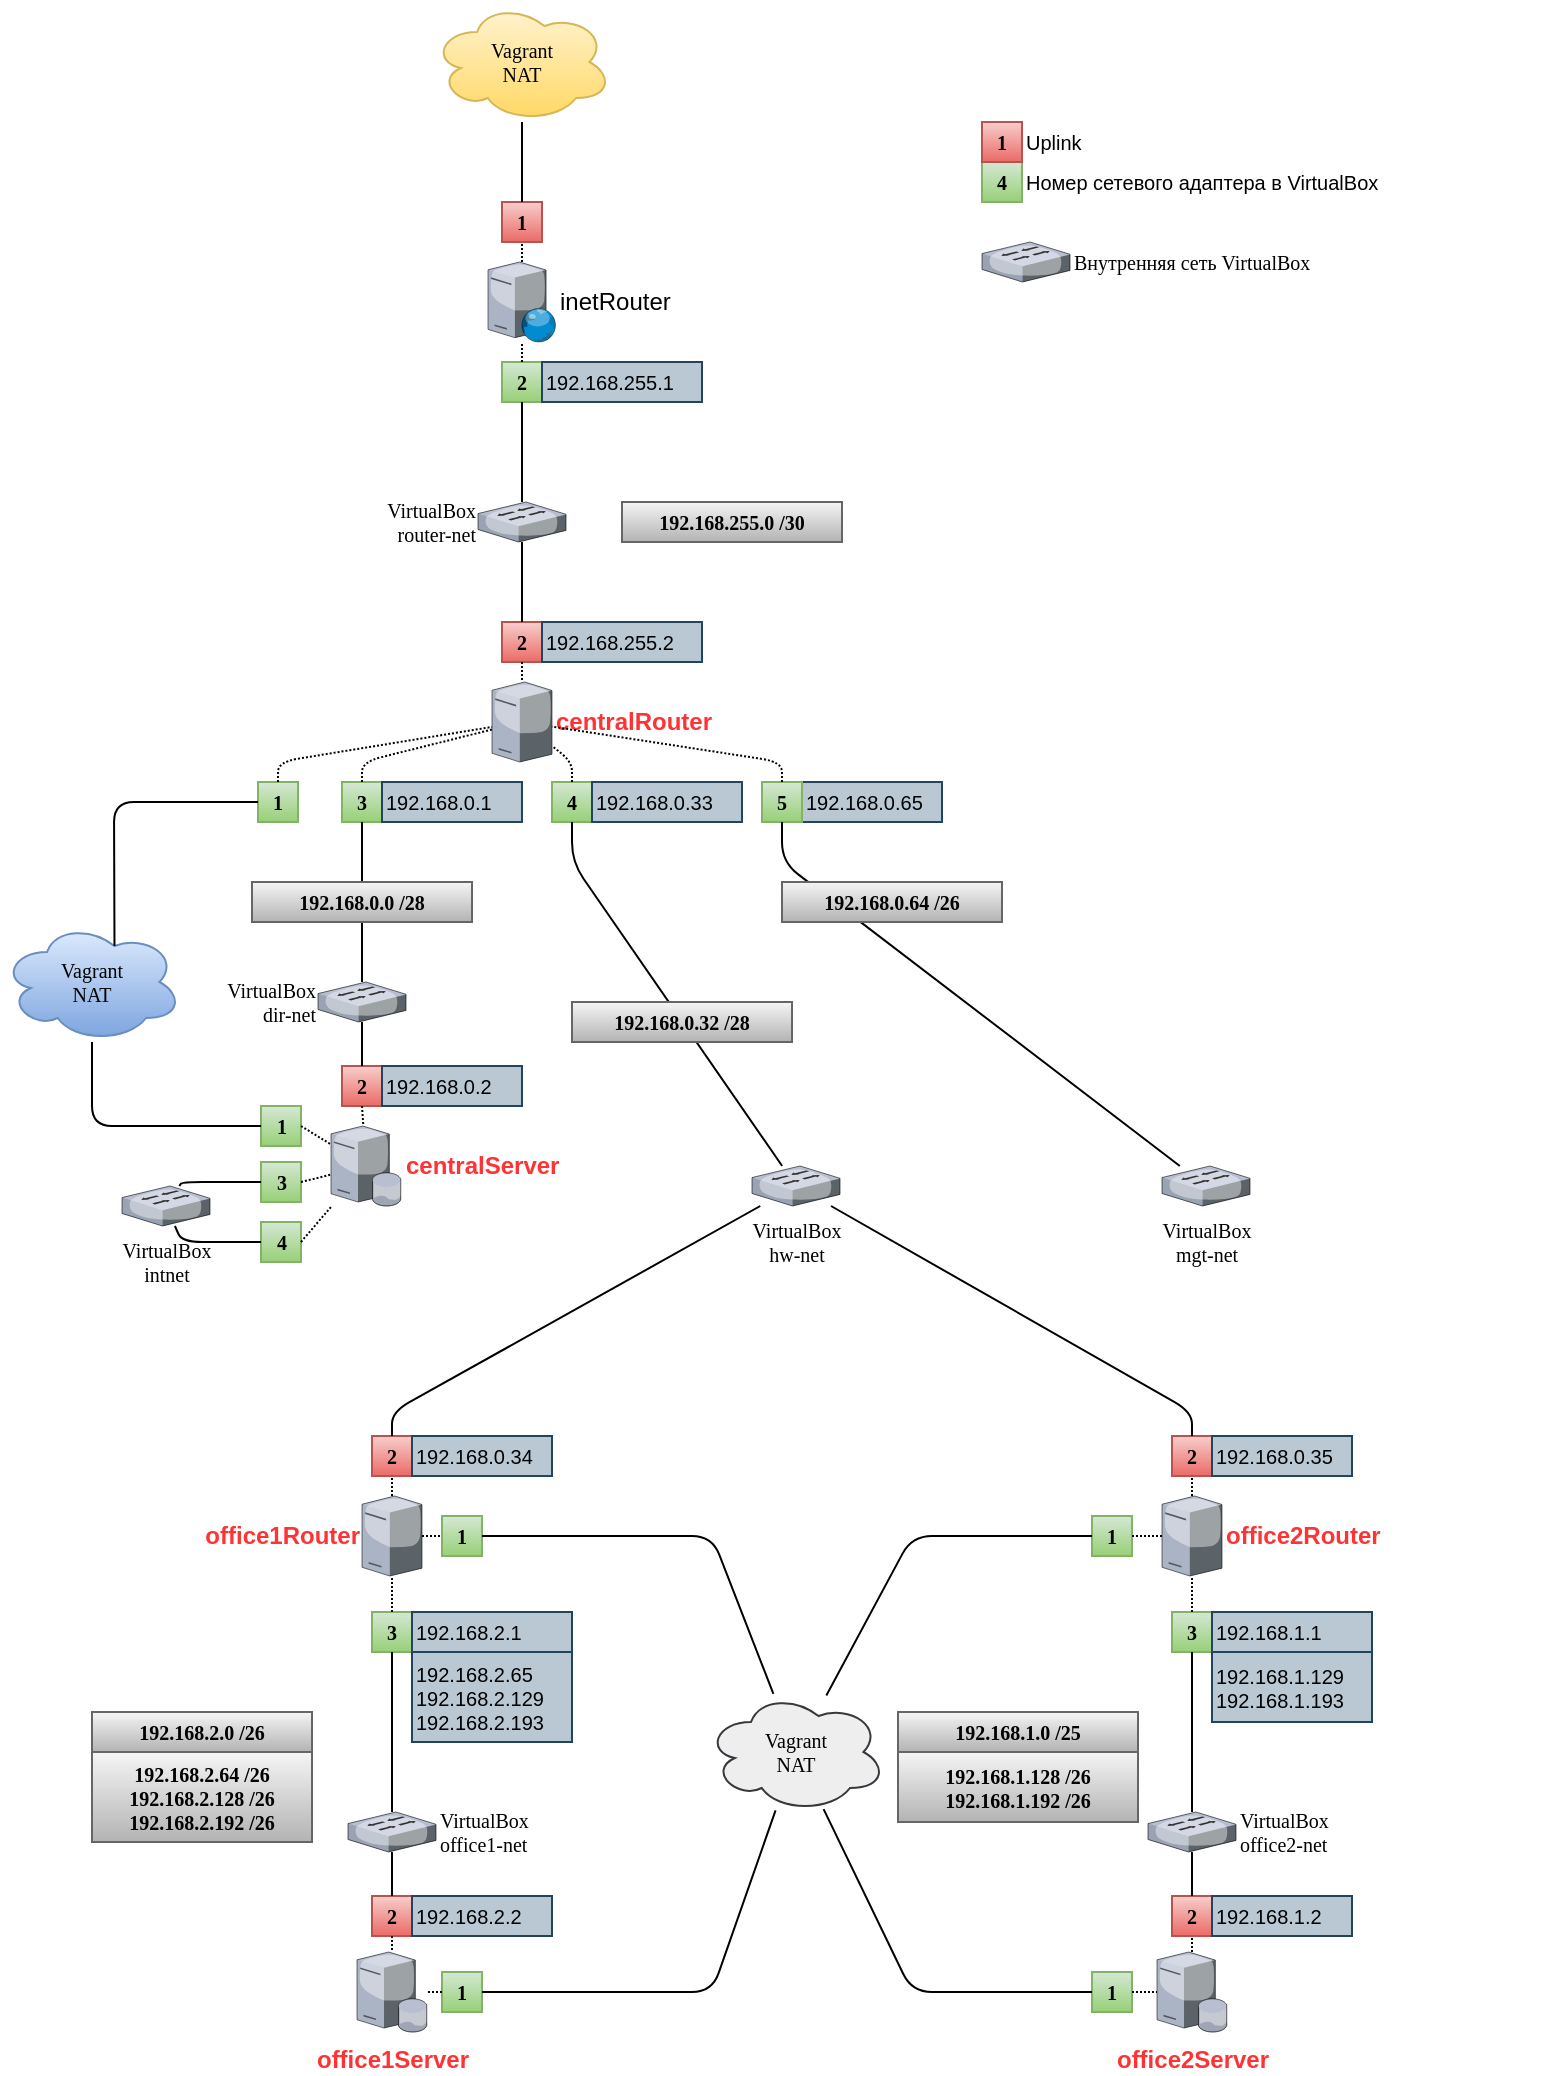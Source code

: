 <mxfile version="12.3.8" type="device" pages="1"><diagram name="Page-1" id="c37626ed-c26b-45fb-9056-f9ebc6bb27b6"><mxGraphModel dx="1422" dy="853" grid="1" gridSize="10" guides="1" tooltips="1" connect="1" arrows="1" fold="1" page="1" pageScale="1" pageWidth="1100" pageHeight="850" background="#ffffff" math="0" shadow="0"><root><mxCell id="0"/><mxCell id="1" parent="0"/><mxCell id="TMG8NA0L2MhNO47dBVVJ-2" value="centralRouter" style="verticalLabelPosition=middle;aspect=fixed;html=1;verticalAlign=middle;strokeColor=none;align=left;outlineConnect=0;shape=mxgraph.citrix.tower_server;labelPosition=right;fontColor=#FF3333;fontStyle=1" parent="1" vertex="1"><mxGeometry x="355" y="360" width="30" height="40" as="geometry"/></mxCell><mxCell id="TMG8NA0L2MhNO47dBVVJ-4" value="inetRouter" style="verticalLabelPosition=middle;aspect=fixed;html=1;verticalAlign=middle;strokeColor=none;align=left;outlineConnect=0;shape=mxgraph.citrix.web_server;labelPosition=right;" parent="1" vertex="1"><mxGeometry x="353" y="150" width="34" height="40" as="geometry"/></mxCell><mxCell id="TMG8NA0L2MhNO47dBVVJ-5" value="centralServer" style="verticalLabelPosition=middle;aspect=fixed;html=1;verticalAlign=middle;strokeColor=none;align=left;outlineConnect=0;shape=mxgraph.citrix.database_server;labelPosition=right;fontColor=#FF3333;fontStyle=1" parent="1" vertex="1"><mxGeometry x="274.5" y="582" width="35" height="40" as="geometry"/></mxCell><mxCell id="TMG8NA0L2MhNO47dBVVJ-12" value="1" style="rounded=0;whiteSpace=wrap;html=1;fontFamily=Verdana;fontSize=10;fillColor=#f8cecc;strokeColor=#b85450;fontStyle=1;gradientColor=#ea6b66;" parent="1" vertex="1"><mxGeometry x="360" y="120" width="20" height="20" as="geometry"/></mxCell><mxCell id="TMG8NA0L2MhNO47dBVVJ-14" value="&lt;div&gt;VirtualBox&lt;/div&gt;&lt;div&gt;router-net&lt;/div&gt;" style="verticalLabelPosition=middle;aspect=fixed;html=1;verticalAlign=middle;strokeColor=none;align=right;outlineConnect=0;shape=mxgraph.citrix.switch;fontFamily=Verdana;fontSize=10;fontColor=#000000;labelPosition=left;" parent="1" vertex="1"><mxGeometry x="348" y="270" width="44" height="20" as="geometry"/></mxCell><mxCell id="TMG8NA0L2MhNO47dBVVJ-15" value="2" style="rounded=0;whiteSpace=wrap;html=1;fontFamily=Verdana;fontSize=10;fillColor=#d5e8d4;strokeColor=#82b366;fontStyle=1;gradientColor=#97d077;" parent="1" vertex="1"><mxGeometry x="360" y="200" width="20" height="20" as="geometry"/></mxCell><mxCell id="TMG8NA0L2MhNO47dBVVJ-17" value="" style="endArrow=none;html=1;fontFamily=Verdana;fontSize=10;fontColor=#FFFFFF;entryX=0.5;entryY=1;entryDx=0;entryDy=0;" parent="1" source="TMG8NA0L2MhNO47dBVVJ-14" target="TMG8NA0L2MhNO47dBVVJ-15" edge="1"><mxGeometry width="50" height="50" relative="1" as="geometry"><mxPoint x="480" y="290" as="sourcePoint"/><mxPoint x="530" y="240" as="targetPoint"/></mxGeometry></mxCell><mxCell id="TMG8NA0L2MhNO47dBVVJ-18" value="2" style="rounded=0;whiteSpace=wrap;html=1;fontFamily=Verdana;fontSize=10;fillColor=#f8cecc;strokeColor=#b85450;fontStyle=1;gradientColor=#ea6b66;" parent="1" vertex="1"><mxGeometry x="360" y="330" width="20" height="20" as="geometry"/></mxCell><mxCell id="TMG8NA0L2MhNO47dBVVJ-20" value="" style="endArrow=none;html=1;fontFamily=Verdana;fontSize=10;fontColor=#000000;exitX=0.5;exitY=0;exitDx=0;exitDy=0;" parent="1" source="TMG8NA0L2MhNO47dBVVJ-18" target="TMG8NA0L2MhNO47dBVVJ-14" edge="1"><mxGeometry width="50" height="50" relative="1" as="geometry"><mxPoint x="280" y="410" as="sourcePoint"/><mxPoint x="330" y="360" as="targetPoint"/></mxGeometry></mxCell><mxCell id="TMG8NA0L2MhNO47dBVVJ-21" value="Vagrant&lt;div&gt;NAT&lt;/div&gt;" style="ellipse;shape=cloud;whiteSpace=wrap;html=1;fontFamily=Verdana;fontSize=10;gradientColor=#ffd966;fillColor=#fff2cc;strokeColor=#d6b656;" parent="1" vertex="1"><mxGeometry x="325" y="20" width="90" height="60" as="geometry"/></mxCell><mxCell id="TMG8NA0L2MhNO47dBVVJ-22" value="" style="endArrow=none;html=1;fontFamily=Verdana;fontSize=10;fontColor=#000000;exitX=0.5;exitY=0;exitDx=0;exitDy=0;" parent="1" source="TMG8NA0L2MhNO47dBVVJ-12" target="TMG8NA0L2MhNO47dBVVJ-21" edge="1"><mxGeometry width="50" height="50" relative="1" as="geometry"><mxPoint x="480" y="80" as="sourcePoint"/><mxPoint x="530" y="30" as="targetPoint"/></mxGeometry></mxCell><mxCell id="TMG8NA0L2MhNO47dBVVJ-23" value="" style="endArrow=none;html=1;fontFamily=Verdana;fontSize=10;fontColor=#000000;entryX=0.5;entryY=1;entryDx=0;entryDy=0;dashed=1;dashPattern=1 1;" parent="1" source="TMG8NA0L2MhNO47dBVVJ-4" target="TMG8NA0L2MhNO47dBVVJ-12" edge="1"><mxGeometry width="50" height="50" relative="1" as="geometry"><mxPoint x="280" y="220" as="sourcePoint"/><mxPoint x="330" y="170" as="targetPoint"/></mxGeometry></mxCell><mxCell id="TMG8NA0L2MhNO47dBVVJ-24" value="" style="endArrow=none;html=1;fontFamily=Verdana;fontSize=10;fontColor=#000000;exitX=0.5;exitY=0;exitDx=0;exitDy=0;dashed=1;dashPattern=1 1;" parent="1" source="TMG8NA0L2MhNO47dBVVJ-15" target="TMG8NA0L2MhNO47dBVVJ-4" edge="1"><mxGeometry width="50" height="50" relative="1" as="geometry"><mxPoint x="280" y="230" as="sourcePoint"/><mxPoint x="330" y="180" as="targetPoint"/></mxGeometry></mxCell><mxCell id="TMG8NA0L2MhNO47dBVVJ-25" value="3" style="rounded=0;whiteSpace=wrap;html=1;fontFamily=Verdana;fontSize=10;fillColor=#d5e8d4;strokeColor=#82b366;fontStyle=1;gradientColor=#97d077;" parent="1" vertex="1"><mxGeometry x="280" y="410" width="20" height="20" as="geometry"/></mxCell><mxCell id="TMG8NA0L2MhNO47dBVVJ-27" value="&lt;div&gt;VirtualBox&lt;/div&gt;&lt;div&gt;dir-net&lt;/div&gt;" style="verticalLabelPosition=middle;aspect=fixed;html=1;verticalAlign=middle;strokeColor=none;align=right;outlineConnect=0;shape=mxgraph.citrix.switch;fontFamily=Verdana;fontSize=10;fontColor=#000000;labelPosition=left;" parent="1" vertex="1"><mxGeometry x="268" y="510" width="44" height="20" as="geometry"/></mxCell><mxCell id="TMG8NA0L2MhNO47dBVVJ-29" value="" style="endArrow=none;html=1;fontFamily=Verdana;fontSize=10;fontColor=#000000;entryX=0.5;entryY=1;entryDx=0;entryDy=0;" parent="1" source="TMG8NA0L2MhNO47dBVVJ-27" target="TMG8NA0L2MhNO47dBVVJ-25" edge="1"><mxGeometry width="50" height="50" relative="1" as="geometry"><mxPoint x="280" y="450" as="sourcePoint"/><mxPoint x="330" y="400" as="targetPoint"/><Array as="points"><mxPoint x="290" y="440"/></Array></mxGeometry></mxCell><mxCell id="TMG8NA0L2MhNO47dBVVJ-30" value="2" style="rounded=0;whiteSpace=wrap;html=1;fontFamily=Verdana;fontSize=10;fillColor=#f8cecc;strokeColor=#b85450;fontStyle=1;gradientColor=#ea6b66;" parent="1" vertex="1"><mxGeometry x="280" y="552" width="20" height="20" as="geometry"/></mxCell><mxCell id="TMG8NA0L2MhNO47dBVVJ-32" value="Vagrant&lt;div&gt;NAT&lt;/div&gt;" style="ellipse;shape=cloud;whiteSpace=wrap;html=1;fontFamily=Verdana;fontSize=10;gradientColor=#7ea6e0;fillColor=#dae8fc;strokeColor=#6c8ebf;" parent="1" vertex="1"><mxGeometry x="110" y="480" width="90" height="60" as="geometry"/></mxCell><mxCell id="TMG8NA0L2MhNO47dBVVJ-33" value="1" style="rounded=0;whiteSpace=wrap;html=1;fontFamily=Verdana;fontSize=10;fillColor=#d5e8d4;strokeColor=#82b366;fontStyle=1;gradientColor=#97d077;" parent="1" vertex="1"><mxGeometry x="238" y="410" width="20" height="20" as="geometry"/></mxCell><mxCell id="TMG8NA0L2MhNO47dBVVJ-34" value="" style="endArrow=none;html=1;fontFamily=Verdana;fontSize=10;fontColor=#000000;entryX=0;entryY=0.5;entryDx=0;entryDy=0;exitX=0.625;exitY=0.2;exitDx=0;exitDy=0;exitPerimeter=0;" parent="1" source="TMG8NA0L2MhNO47dBVVJ-32" target="TMG8NA0L2MhNO47dBVVJ-33" edge="1"><mxGeometry width="50" height="50" relative="1" as="geometry"><mxPoint x="230" y="310" as="sourcePoint"/><mxPoint x="280" y="260" as="targetPoint"/><Array as="points"><mxPoint x="166" y="420"/></Array></mxGeometry></mxCell><mxCell id="TMG8NA0L2MhNO47dBVVJ-35" value="4" style="rounded=0;whiteSpace=wrap;html=1;fontFamily=Verdana;fontSize=10;fillColor=#d5e8d4;strokeColor=#82b366;fontStyle=1;gradientColor=#97d077;" parent="1" vertex="1"><mxGeometry x="385" y="410" width="20" height="20" as="geometry"/></mxCell><mxCell id="TMG8NA0L2MhNO47dBVVJ-36" value="&lt;div&gt;VirtualBox&lt;/div&gt;&lt;div&gt;hw-net&lt;/div&gt;" style="verticalLabelPosition=bottom;aspect=fixed;html=1;verticalAlign=top;strokeColor=none;align=center;outlineConnect=0;shape=mxgraph.citrix.switch;fontFamily=Verdana;fontSize=10;fontColor=#000000;labelPosition=center;" parent="1" vertex="1"><mxGeometry x="485" y="602" width="44" height="20" as="geometry"/></mxCell><mxCell id="TMG8NA0L2MhNO47dBVVJ-38" value="" style="endArrow=none;dashed=1;html=1;fontFamily=Verdana;fontSize=10;fontColor=#000000;exitX=0.5;exitY=1;exitDx=0;exitDy=0;dashPattern=1 1;" parent="1" source="TMG8NA0L2MhNO47dBVVJ-18" target="TMG8NA0L2MhNO47dBVVJ-2" edge="1"><mxGeometry width="50" height="50" relative="1" as="geometry"><mxPoint x="480" y="310" as="sourcePoint"/><mxPoint x="530" y="260" as="targetPoint"/></mxGeometry></mxCell><mxCell id="TMG8NA0L2MhNO47dBVVJ-39" value="" style="endArrow=none;dashed=1;html=1;dashPattern=1 1;fontFamily=Verdana;fontSize=10;fontColor=#000000;exitX=0.5;exitY=0;exitDx=0;exitDy=0;" parent="1" source="TMG8NA0L2MhNO47dBVVJ-35" target="TMG8NA0L2MhNO47dBVVJ-2" edge="1"><mxGeometry width="50" height="50" relative="1" as="geometry"><mxPoint x="220" y="320" as="sourcePoint"/><mxPoint x="270" y="270" as="targetPoint"/><Array as="points"><mxPoint x="395" y="400"/></Array></mxGeometry></mxCell><mxCell id="TMG8NA0L2MhNO47dBVVJ-40" value="" style="endArrow=none;dashed=1;html=1;dashPattern=1 1;fontFamily=Verdana;fontSize=10;fontColor=#000000;exitX=0.5;exitY=0;exitDx=0;exitDy=0;" parent="1" source="TMG8NA0L2MhNO47dBVVJ-25" target="TMG8NA0L2MhNO47dBVVJ-2" edge="1"><mxGeometry width="50" height="50" relative="1" as="geometry"><mxPoint x="240" y="340" as="sourcePoint"/><mxPoint x="290" y="290" as="targetPoint"/><Array as="points"><mxPoint x="290" y="400"/></Array></mxGeometry></mxCell><mxCell id="TMG8NA0L2MhNO47dBVVJ-41" value="" style="endArrow=none;dashed=1;html=1;dashPattern=1 1;fontFamily=Verdana;fontSize=10;fontColor=#000000;exitX=0.5;exitY=0;exitDx=0;exitDy=0;" parent="1" source="TMG8NA0L2MhNO47dBVVJ-33" target="TMG8NA0L2MhNO47dBVVJ-2" edge="1"><mxGeometry width="50" height="50" relative="1" as="geometry"><mxPoint x="260" y="350" as="sourcePoint"/><mxPoint x="310" y="300" as="targetPoint"/><Array as="points"><mxPoint x="248" y="400"/></Array></mxGeometry></mxCell><mxCell id="TMG8NA0L2MhNO47dBVVJ-43" value="1" style="rounded=0;whiteSpace=wrap;html=1;fontFamily=Verdana;fontSize=10;fillColor=#d5e8d4;strokeColor=#82b366;fontStyle=1;gradientColor=#97d077;" parent="1" vertex="1"><mxGeometry x="239.5" y="572" width="20" height="20" as="geometry"/></mxCell><mxCell id="TMG8NA0L2MhNO47dBVVJ-44" value="" style="endArrow=none;html=1;fontFamily=Verdana;fontSize=10;fontColor=#000000;entryX=0;entryY=0.5;entryDx=0;entryDy=0;" parent="1" source="TMG8NA0L2MhNO47dBVVJ-32" target="TMG8NA0L2MhNO47dBVVJ-43" edge="1"><mxGeometry width="50" height="50" relative="1" as="geometry"><mxPoint x="118.75" y="580" as="sourcePoint"/><mxPoint x="370" y="520" as="targetPoint"/><Array as="points"><mxPoint x="155" y="582"/></Array></mxGeometry></mxCell><mxCell id="TMG8NA0L2MhNO47dBVVJ-45" value="" style="endArrow=none;html=1;fontFamily=Verdana;fontSize=10;fontColor=#000000;exitX=0.5;exitY=0;exitDx=0;exitDy=0;" parent="1" source="TMG8NA0L2MhNO47dBVVJ-30" target="TMG8NA0L2MhNO47dBVVJ-27" edge="1"><mxGeometry width="50" height="50" relative="1" as="geometry"><mxPoint x="317.5" y="640" as="sourcePoint"/><mxPoint x="367.5" y="590" as="targetPoint"/></mxGeometry></mxCell><mxCell id="TMG8NA0L2MhNO47dBVVJ-46" value="3" style="rounded=0;whiteSpace=wrap;html=1;fontFamily=Verdana;fontSize=10;fillColor=#d5e8d4;strokeColor=#82b366;fontStyle=1;gradientColor=#97d077;" parent="1" vertex="1"><mxGeometry x="239.5" y="600" width="20" height="20" as="geometry"/></mxCell><mxCell id="TMG8NA0L2MhNO47dBVVJ-47" value="4" style="rounded=0;whiteSpace=wrap;html=1;fontFamily=Verdana;fontSize=10;fillColor=#d5e8d4;strokeColor=#82b366;fontStyle=1;gradientColor=#97d077;" parent="1" vertex="1"><mxGeometry x="239.5" y="630" width="20" height="20" as="geometry"/></mxCell><mxCell id="TMG8NA0L2MhNO47dBVVJ-48" value="&lt;div&gt;VirtualBox&lt;/div&gt;&lt;div&gt;intnet&lt;/div&gt;" style="verticalLabelPosition=bottom;aspect=fixed;html=1;verticalAlign=top;strokeColor=none;align=center;outlineConnect=0;shape=mxgraph.citrix.switch;fontFamily=Verdana;fontSize=10;fontColor=#000000;labelPosition=center;" parent="1" vertex="1"><mxGeometry x="170" y="612" width="44" height="20" as="geometry"/></mxCell><mxCell id="TMG8NA0L2MhNO47dBVVJ-51" value="" style="endArrow=none;html=1;fontFamily=Verdana;fontSize=10;fontColor=#000000;dashed=1;dashPattern=1 1;exitX=1;exitY=0.5;exitDx=0;exitDy=0;" parent="1" source="TMG8NA0L2MhNO47dBVVJ-46" target="TMG8NA0L2MhNO47dBVVJ-5" edge="1"><mxGeometry width="50" height="50" relative="1" as="geometry"><mxPoint x="480" y="612" as="sourcePoint"/><mxPoint x="530" y="562" as="targetPoint"/></mxGeometry></mxCell><mxCell id="TMG8NA0L2MhNO47dBVVJ-52" value="" style="endArrow=none;dashed=1;html=1;dashPattern=1 1;fontFamily=Verdana;fontSize=10;fontColor=#000000;exitX=1;exitY=0.5;exitDx=0;exitDy=0;" parent="1" source="TMG8NA0L2MhNO47dBVVJ-47" target="TMG8NA0L2MhNO47dBVVJ-5" edge="1"><mxGeometry width="50" height="50" relative="1" as="geometry"><mxPoint x="410" y="662" as="sourcePoint"/><mxPoint x="460" y="612" as="targetPoint"/></mxGeometry></mxCell><mxCell id="TMG8NA0L2MhNO47dBVVJ-53" value="" style="endArrow=none;dashed=1;html=1;dashPattern=1 1;fontFamily=Verdana;fontSize=10;fontColor=#000000;exitX=1;exitY=0.5;exitDx=0;exitDy=0;" parent="1" source="TMG8NA0L2MhNO47dBVVJ-43" target="TMG8NA0L2MhNO47dBVVJ-5" edge="1"><mxGeometry width="50" height="50" relative="1" as="geometry"><mxPoint x="360" y="582" as="sourcePoint"/><mxPoint x="410" y="532" as="targetPoint"/></mxGeometry></mxCell><mxCell id="TMG8NA0L2MhNO47dBVVJ-54" value="" style="endArrow=none;dashed=1;html=1;dashPattern=1 1;fontFamily=Verdana;fontSize=10;fontColor=#000000;exitX=0.5;exitY=1;exitDx=0;exitDy=0;" parent="1" source="TMG8NA0L2MhNO47dBVVJ-30" target="TMG8NA0L2MhNO47dBVVJ-5" edge="1"><mxGeometry width="50" height="50" relative="1" as="geometry"><mxPoint x="360" y="572" as="sourcePoint"/><mxPoint x="410" y="522" as="targetPoint"/></mxGeometry></mxCell><mxCell id="vB9rNRKVi-I6pKqvipb3-2" value="office1Router" style="verticalLabelPosition=middle;aspect=fixed;html=1;verticalAlign=middle;strokeColor=none;align=right;outlineConnect=0;shape=mxgraph.citrix.tower_server;labelPosition=left;fontColor=#FF3333;fontStyle=1" parent="1" vertex="1"><mxGeometry x="290" y="767" width="30" height="40" as="geometry"/></mxCell><mxCell id="vB9rNRKVi-I6pKqvipb3-3" value="office2Router" style="verticalLabelPosition=middle;aspect=fixed;html=1;verticalAlign=middle;strokeColor=none;align=left;outlineConnect=0;shape=mxgraph.citrix.tower_server;labelPosition=right;fontStyle=1;fontColor=#FF3333;" parent="1" vertex="1"><mxGeometry x="690" y="767" width="30" height="40" as="geometry"/></mxCell><mxCell id="vB9rNRKVi-I6pKqvipb3-6" value="2" style="rounded=0;whiteSpace=wrap;html=1;fontFamily=Verdana;fontSize=10;fillColor=#f8cecc;strokeColor=#b85450;fontStyle=1;gradientColor=#ea6b66;" parent="1" vertex="1"><mxGeometry x="295" y="737" width="20" height="20" as="geometry"/></mxCell><mxCell id="vB9rNRKVi-I6pKqvipb3-7" value="2" style="rounded=0;whiteSpace=wrap;html=1;fontFamily=Verdana;fontSize=10;fillColor=#f8cecc;strokeColor=#b85450;fontStyle=1;gradientColor=#ea6b66;" parent="1" vertex="1"><mxGeometry x="695" y="737" width="20" height="20" as="geometry"/></mxCell><mxCell id="vB9rNRKVi-I6pKqvipb3-8" value="" style="endArrow=none;html=1;exitX=0.5;exitY=0;exitDx=0;exitDy=0;" parent="1" source="vB9rNRKVi-I6pKqvipb3-6" target="TMG8NA0L2MhNO47dBVVJ-36" edge="1"><mxGeometry width="50" height="50" relative="1" as="geometry"><mxPoint x="342" y="747" as="sourcePoint"/><mxPoint x="482" y="706.072" as="targetPoint"/><Array as="points"><mxPoint x="305" y="725"/></Array></mxGeometry></mxCell><mxCell id="vB9rNRKVi-I6pKqvipb3-10" value="3" style="rounded=0;whiteSpace=wrap;html=1;fontFamily=Verdana;fontSize=10;fillColor=#d5e8d4;strokeColor=#82b366;fontStyle=1;gradientColor=#97d077;" parent="1" vertex="1"><mxGeometry x="295" y="825" width="20" height="20" as="geometry"/></mxCell><mxCell id="vB9rNRKVi-I6pKqvipb3-11" value="3" style="rounded=0;whiteSpace=wrap;html=1;fontFamily=Verdana;fontSize=10;fillColor=#d5e8d4;strokeColor=#82b366;fontStyle=1;gradientColor=#97d077;" parent="1" vertex="1"><mxGeometry x="695" y="825" width="20" height="20" as="geometry"/></mxCell><mxCell id="vB9rNRKVi-I6pKqvipb3-12" value="&lt;div&gt;VirtualBox&lt;/div&gt;&lt;div&gt;office1-net&lt;/div&gt;" style="verticalLabelPosition=middle;aspect=fixed;html=1;verticalAlign=middle;strokeColor=none;align=left;outlineConnect=0;shape=mxgraph.citrix.switch;fontFamily=Verdana;fontSize=10;fontColor=#000000;labelPosition=right;" parent="1" vertex="1"><mxGeometry x="283" y="925" width="44" height="20" as="geometry"/></mxCell><mxCell id="vB9rNRKVi-I6pKqvipb3-14" value="&lt;div&gt;VirtualBox&lt;/div&gt;&lt;div&gt;office2-net&lt;/div&gt;" style="verticalLabelPosition=middle;aspect=fixed;html=1;verticalAlign=middle;strokeColor=none;align=left;outlineConnect=0;shape=mxgraph.citrix.switch;fontFamily=Verdana;fontSize=10;fontColor=#000000;labelPosition=right;" parent="1" vertex="1"><mxGeometry x="683" y="925" width="44" height="20" as="geometry"/></mxCell><mxCell id="vB9rNRKVi-I6pKqvipb3-15" value="office2Server" style="verticalLabelPosition=bottom;aspect=fixed;html=1;verticalAlign=top;strokeColor=none;align=center;outlineConnect=0;shape=mxgraph.citrix.database_server;labelPosition=center;fontColor=#FF3333;fontStyle=1" parent="1" vertex="1"><mxGeometry x="687.5" y="995" width="35" height="40" as="geometry"/></mxCell><mxCell id="vB9rNRKVi-I6pKqvipb3-16" value="office1Server" style="verticalLabelPosition=bottom;aspect=fixed;html=1;verticalAlign=top;strokeColor=none;align=center;outlineConnect=0;shape=mxgraph.citrix.database_server;labelPosition=center;fontStyle=1;fontColor=#FF3333;" parent="1" vertex="1"><mxGeometry x="287.5" y="995" width="35" height="40" as="geometry"/></mxCell><mxCell id="vB9rNRKVi-I6pKqvipb3-17" value="2" style="rounded=0;whiteSpace=wrap;html=1;fontFamily=Verdana;fontSize=10;fillColor=#f8cecc;strokeColor=#b85450;fontStyle=1;gradientColor=#ea6b66;" parent="1" vertex="1"><mxGeometry x="295" y="967" width="20" height="20" as="geometry"/></mxCell><mxCell id="vB9rNRKVi-I6pKqvipb3-18" value="2" style="rounded=0;whiteSpace=wrap;html=1;fontFamily=Verdana;fontSize=10;fillColor=#f8cecc;strokeColor=#b85450;fontStyle=1;gradientColor=#ea6b66;" parent="1" vertex="1"><mxGeometry x="695" y="967" width="20" height="20" as="geometry"/></mxCell><mxCell id="vB9rNRKVi-I6pKqvipb3-19" value="" style="endArrow=none;html=1;entryX=0.5;entryY=1;entryDx=0;entryDy=0;" parent="1" source="vB9rNRKVi-I6pKqvipb3-12" target="vB9rNRKVi-I6pKqvipb3-10" edge="1"><mxGeometry width="50" height="50" relative="1" as="geometry"><mxPoint x="322" y="857" as="sourcePoint"/><mxPoint x="372" y="807" as="targetPoint"/></mxGeometry></mxCell><mxCell id="vB9rNRKVi-I6pKqvipb3-20" value="" style="endArrow=none;html=1;entryX=0.5;entryY=0;entryDx=0;entryDy=0;" parent="1" source="vB9rNRKVi-I6pKqvipb3-12" target="vB9rNRKVi-I6pKqvipb3-17" edge="1"><mxGeometry width="50" height="50" relative="1" as="geometry"><mxPoint x="302" y="897" as="sourcePoint"/><mxPoint x="352" y="847" as="targetPoint"/></mxGeometry></mxCell><mxCell id="vB9rNRKVi-I6pKqvipb3-21" value="" style="endArrow=none;html=1;entryX=0.5;entryY=1;entryDx=0;entryDy=0;" parent="1" source="vB9rNRKVi-I6pKqvipb3-14" target="vB9rNRKVi-I6pKqvipb3-11" edge="1"><mxGeometry width="50" height="50" relative="1" as="geometry"><mxPoint x="512" y="867" as="sourcePoint"/><mxPoint x="562" y="817" as="targetPoint"/></mxGeometry></mxCell><mxCell id="vB9rNRKVi-I6pKqvipb3-22" value="" style="endArrow=none;html=1;entryX=0.5;entryY=0;entryDx=0;entryDy=0;" parent="1" source="vB9rNRKVi-I6pKqvipb3-14" target="vB9rNRKVi-I6pKqvipb3-18" edge="1"><mxGeometry width="50" height="50" relative="1" as="geometry"><mxPoint x="522" y="867" as="sourcePoint"/><mxPoint x="572" y="817" as="targetPoint"/></mxGeometry></mxCell><mxCell id="vB9rNRKVi-I6pKqvipb3-23" value="" style="endArrow=none;html=1;dashed=1;dashPattern=1 1;exitX=0.5;exitY=1;exitDx=0;exitDy=0;" parent="1" source="vB9rNRKVi-I6pKqvipb3-17" target="vB9rNRKVi-I6pKqvipb3-16" edge="1"><mxGeometry width="50" height="50" relative="1" as="geometry"><mxPoint x="312" y="757" as="sourcePoint"/><mxPoint x="362" y="707" as="targetPoint"/></mxGeometry></mxCell><mxCell id="vB9rNRKVi-I6pKqvipb3-24" value="" style="endArrow=none;dashed=1;html=1;dashPattern=1 1;entryX=0.5;entryY=1;entryDx=0;entryDy=0;" parent="1" source="vB9rNRKVi-I6pKqvipb3-15" target="vB9rNRKVi-I6pKqvipb3-18" edge="1"><mxGeometry width="50" height="50" relative="1" as="geometry"><mxPoint x="512" y="867" as="sourcePoint"/><mxPoint x="562" y="817" as="targetPoint"/></mxGeometry></mxCell><mxCell id="vB9rNRKVi-I6pKqvipb3-25" value="" style="endArrow=none;dashed=1;html=1;dashPattern=1 1;entryX=0.5;entryY=1;entryDx=0;entryDy=0;" parent="1" source="vB9rNRKVi-I6pKqvipb3-2" target="vB9rNRKVi-I6pKqvipb3-6" edge="1"><mxGeometry width="50" height="50" relative="1" as="geometry"><mxPoint x="302" y="767" as="sourcePoint"/><mxPoint x="352" y="717" as="targetPoint"/></mxGeometry></mxCell><mxCell id="vB9rNRKVi-I6pKqvipb3-26" value="" style="endArrow=none;dashed=1;html=1;dashPattern=1 1;exitX=0.5;exitY=0;exitDx=0;exitDy=0;" parent="1" source="vB9rNRKVi-I6pKqvipb3-10" target="vB9rNRKVi-I6pKqvipb3-2" edge="1"><mxGeometry width="50" height="50" relative="1" as="geometry"><mxPoint x="282" y="767" as="sourcePoint"/><mxPoint x="332" y="717" as="targetPoint"/></mxGeometry></mxCell><mxCell id="vB9rNRKVi-I6pKqvipb3-27" value="" style="endArrow=none;dashed=1;html=1;dashPattern=1 1;exitX=0.5;exitY=0;exitDx=0;exitDy=0;" parent="1" source="vB9rNRKVi-I6pKqvipb3-11" target="vB9rNRKVi-I6pKqvipb3-3" edge="1"><mxGeometry width="50" height="50" relative="1" as="geometry"><mxPoint x="512" y="877" as="sourcePoint"/><mxPoint x="562" y="827" as="targetPoint"/></mxGeometry></mxCell><mxCell id="vB9rNRKVi-I6pKqvipb3-28" value="" style="endArrow=none;dashed=1;html=1;dashPattern=1 1;entryX=0.5;entryY=1;entryDx=0;entryDy=0;" parent="1" source="vB9rNRKVi-I6pKqvipb3-3" target="vB9rNRKVi-I6pKqvipb3-7" edge="1"><mxGeometry width="50" height="50" relative="1" as="geometry"><mxPoint x="522" y="817" as="sourcePoint"/><mxPoint x="572" y="767" as="targetPoint"/></mxGeometry></mxCell><mxCell id="vB9rNRKVi-I6pKqvipb3-29" value="Vagrant&lt;br&gt;&lt;div&gt;NAT&lt;/div&gt;" style="ellipse;shape=cloud;whiteSpace=wrap;html=1;fontFamily=Verdana;fontSize=10;fillColor=#eeeeee;strokeColor=#36393d;" parent="1" vertex="1"><mxGeometry x="462" y="865" width="90" height="60" as="geometry"/></mxCell><mxCell id="vB9rNRKVi-I6pKqvipb3-34" value="1" style="rounded=0;whiteSpace=wrap;html=1;fontFamily=Verdana;fontSize=10;fillColor=#d5e8d4;strokeColor=#82b366;fontStyle=1;gradientColor=#97d077;" parent="1" vertex="1"><mxGeometry x="330" y="777" width="20" height="20" as="geometry"/></mxCell><mxCell id="vB9rNRKVi-I6pKqvipb3-35" value="1" style="rounded=0;whiteSpace=wrap;html=1;fontFamily=Verdana;fontSize=10;fillColor=#d5e8d4;strokeColor=#82b366;fontStyle=1;gradientColor=#97d077;" parent="1" vertex="1"><mxGeometry x="655" y="777" width="20" height="20" as="geometry"/></mxCell><mxCell id="vB9rNRKVi-I6pKqvipb3-37" value="1" style="rounded=0;whiteSpace=wrap;html=1;fontFamily=Verdana;fontSize=10;fillColor=#d5e8d4;strokeColor=#82b366;fontStyle=1;gradientColor=#97d077;" parent="1" vertex="1"><mxGeometry x="330" y="1005" width="20" height="20" as="geometry"/></mxCell><mxCell id="vB9rNRKVi-I6pKqvipb3-38" value="1" style="rounded=0;whiteSpace=wrap;html=1;fontFamily=Verdana;fontSize=10;fillColor=#d5e8d4;strokeColor=#82b366;fontStyle=1;gradientColor=#97d077;" parent="1" vertex="1"><mxGeometry x="655" y="1005" width="20" height="20" as="geometry"/></mxCell><mxCell id="vB9rNRKVi-I6pKqvipb3-39" value="" style="endArrow=none;html=1;exitX=1;exitY=0.5;exitDx=0;exitDy=0;" parent="1" source="vB9rNRKVi-I6pKqvipb3-34" target="vB9rNRKVi-I6pKqvipb3-29" edge="1"><mxGeometry width="50" height="50" relative="1" as="geometry"><mxPoint x="485" y="805" as="sourcePoint"/><mxPoint x="535" y="755" as="targetPoint"/><Array as="points"><mxPoint x="465" y="787"/></Array></mxGeometry></mxCell><mxCell id="vB9rNRKVi-I6pKqvipb3-40" value="" style="endArrow=none;html=1;entryX=0;entryY=0.5;entryDx=0;entryDy=0;" parent="1" source="vB9rNRKVi-I6pKqvipb3-29" target="vB9rNRKVi-I6pKqvipb3-35" edge="1"><mxGeometry width="50" height="50" relative="1" as="geometry"><mxPoint x="475" y="765" as="sourcePoint"/><mxPoint x="525" y="715" as="targetPoint"/><Array as="points"><mxPoint x="565" y="787"/></Array></mxGeometry></mxCell><mxCell id="vB9rNRKVi-I6pKqvipb3-41" value="" style="endArrow=none;html=1;exitX=1;exitY=0.5;exitDx=0;exitDy=0;" parent="1" source="vB9rNRKVi-I6pKqvipb3-37" target="vB9rNRKVi-I6pKqvipb3-29" edge="1"><mxGeometry width="50" height="50" relative="1" as="geometry"><mxPoint x="495" y="785" as="sourcePoint"/><mxPoint x="545" y="735" as="targetPoint"/><Array as="points"><mxPoint x="465" y="1015"/></Array></mxGeometry></mxCell><mxCell id="vB9rNRKVi-I6pKqvipb3-42" value="" style="endArrow=none;html=1;exitX=0;exitY=0.5;exitDx=0;exitDy=0;" parent="1" source="vB9rNRKVi-I6pKqvipb3-38" target="vB9rNRKVi-I6pKqvipb3-29" edge="1"><mxGeometry width="50" height="50" relative="1" as="geometry"><mxPoint x="505" y="985" as="sourcePoint"/><mxPoint x="555" y="935" as="targetPoint"/><Array as="points"><mxPoint x="565" y="1015"/></Array></mxGeometry></mxCell><mxCell id="vB9rNRKVi-I6pKqvipb3-43" value="" style="endArrow=none;dashed=1;html=1;dashPattern=1 1;entryX=0;entryY=0.5;entryDx=0;entryDy=0;" parent="1" source="vB9rNRKVi-I6pKqvipb3-2" target="vB9rNRKVi-I6pKqvipb3-34" edge="1"><mxGeometry width="50" height="50" relative="1" as="geometry"><mxPoint x="255" y="725" as="sourcePoint"/><mxPoint x="305" y="675" as="targetPoint"/></mxGeometry></mxCell><mxCell id="vB9rNRKVi-I6pKqvipb3-44" value="" style="endArrow=none;dashed=1;html=1;dashPattern=1 1;entryX=1;entryY=0.5;entryDx=0;entryDy=0;" parent="1" source="vB9rNRKVi-I6pKqvipb3-3" target="vB9rNRKVi-I6pKqvipb3-35" edge="1"><mxGeometry width="50" height="50" relative="1" as="geometry"><mxPoint x="315" y="735" as="sourcePoint"/><mxPoint x="365" y="685" as="targetPoint"/></mxGeometry></mxCell><mxCell id="vB9rNRKVi-I6pKqvipb3-46" value="" style="endArrow=none;dashed=1;html=1;dashPattern=1 1;exitX=1;exitY=0.5;exitDx=0;exitDy=0;" parent="1" source="vB9rNRKVi-I6pKqvipb3-38" target="vB9rNRKVi-I6pKqvipb3-15" edge="1"><mxGeometry width="50" height="50" relative="1" as="geometry"><mxPoint x="5" y="1065" as="sourcePoint"/><mxPoint x="55" y="1015" as="targetPoint"/></mxGeometry></mxCell><mxCell id="vB9rNRKVi-I6pKqvipb3-47" value="" style="endArrow=none;dashed=1;html=1;dashPattern=1 1;exitX=0;exitY=0.5;exitDx=0;exitDy=0;" parent="1" source="vB9rNRKVi-I6pKqvipb3-37" target="vB9rNRKVi-I6pKqvipb3-16" edge="1"><mxGeometry width="50" height="50" relative="1" as="geometry"><mxPoint x="305" y="755" as="sourcePoint"/><mxPoint x="355" y="705" as="targetPoint"/></mxGeometry></mxCell><mxCell id="dJXGeFQNO2qQ94V0Q5HH-1" value="4" style="rounded=0;whiteSpace=wrap;html=1;fontFamily=Verdana;fontSize=10;fillColor=#d5e8d4;strokeColor=#82b366;fontStyle=1;gradientColor=#97d077;" vertex="1" parent="1"><mxGeometry x="600" y="100" width="20" height="20" as="geometry"/></mxCell><mxCell id="dJXGeFQNO2qQ94V0Q5HH-2" value="Номер сетевого адаптера в VirtualBox" style="text;html=1;strokeColor=none;fillColor=none;align=left;verticalAlign=middle;whiteSpace=wrap;rounded=0;fontSize=10;" vertex="1" parent="1"><mxGeometry x="620" y="100" width="260" height="20" as="geometry"/></mxCell><mxCell id="dJXGeFQNO2qQ94V0Q5HH-3" value="1" style="rounded=0;whiteSpace=wrap;html=1;fontFamily=Verdana;fontSize=10;fillColor=#f8cecc;strokeColor=#b85450;fontStyle=1;gradientColor=#ea6b66;" vertex="1" parent="1"><mxGeometry x="600" y="80" width="20" height="20" as="geometry"/></mxCell><mxCell id="dJXGeFQNO2qQ94V0Q5HH-4" value="Uplink" style="text;html=1;strokeColor=none;fillColor=none;align=left;verticalAlign=middle;whiteSpace=wrap;rounded=0;fontSize=10;" vertex="1" parent="1"><mxGeometry x="620" y="80" width="260" height="20" as="geometry"/></mxCell><mxCell id="dJXGeFQNO2qQ94V0Q5HH-5" value="192.168.2.0 /26" style="rounded=0;whiteSpace=wrap;html=1;fontFamily=Verdana;fontSize=10;fillColor=#f5f5f5;strokeColor=#666666;fontStyle=1;gradientColor=#b3b3b3;" vertex="1" parent="1"><mxGeometry x="155" y="875" width="110" height="20" as="geometry"/></mxCell><mxCell id="dJXGeFQNO2qQ94V0Q5HH-6" value="&lt;div&gt;192.168.2.64 /26&lt;/div&gt;&lt;div&gt;192.168.2.128 /26&lt;/div&gt;&lt;div&gt;192.168.2.192 /26&lt;/div&gt;" style="rounded=0;whiteSpace=wrap;html=1;fontFamily=Verdana;fontSize=10;fillColor=#f5f5f5;strokeColor=#666666;fontStyle=1;gradientColor=#b3b3b3;align=center;" vertex="1" parent="1"><mxGeometry x="155" y="895" width="110" height="45" as="geometry"/></mxCell><mxCell id="dJXGeFQNO2qQ94V0Q5HH-8" value="192.168.1.0 /25" style="rounded=0;whiteSpace=wrap;html=1;fontFamily=Verdana;fontSize=10;fillColor=#f5f5f5;strokeColor=#666666;fontStyle=1;align=center;gradientColor=#b3b3b3;" vertex="1" parent="1"><mxGeometry x="558" y="875" width="120" height="20" as="geometry"/></mxCell><mxCell id="dJXGeFQNO2qQ94V0Q5HH-9" value="&lt;div&gt;192.168.1.128 /26&lt;/div&gt;&lt;div&gt;192.168.1.192 /26&lt;/div&gt;" style="rounded=0;whiteSpace=wrap;html=1;fontFamily=Verdana;fontSize=10;fillColor=#f5f5f5;strokeColor=#666666;fontStyle=1;gradientColor=#b3b3b3;" vertex="1" parent="1"><mxGeometry x="558" y="895" width="120" height="35" as="geometry"/></mxCell><mxCell id="dJXGeFQNO2qQ94V0Q5HH-12" value="192.168.0.0 /28" style="rounded=0;whiteSpace=wrap;html=1;fontFamily=Verdana;fontSize=10;fillColor=#f5f5f5;strokeColor=#666666;fontStyle=1;align=center;gradientColor=#b3b3b3;" vertex="1" parent="1"><mxGeometry x="235" y="460" width="110" height="20" as="geometry"/></mxCell><mxCell id="dJXGeFQNO2qQ94V0Q5HH-15" value="192.168.255.0 /30" style="rounded=0;whiteSpace=wrap;html=1;fontFamily=Verdana;fontSize=10;fillColor=#f5f5f5;strokeColor=#666666;fontStyle=1;align=center;gradientColor=#b3b3b3;" vertex="1" parent="1"><mxGeometry x="420" y="270" width="110" height="20" as="geometry"/></mxCell><mxCell id="dJXGeFQNO2qQ94V0Q5HH-17" value="192.168.255.2" style="text;html=1;strokeColor=#23445d;fillColor=#bac8d3;align=left;verticalAlign=middle;whiteSpace=wrap;rounded=0;fontSize=10;labelBackgroundColor=none;" vertex="1" parent="1"><mxGeometry x="380" y="330" width="80" height="20" as="geometry"/></mxCell><mxCell id="dJXGeFQNO2qQ94V0Q5HH-18" value="192.168.0.1" style="text;html=1;strokeColor=#23445d;fillColor=#bac8d3;align=left;verticalAlign=middle;whiteSpace=wrap;rounded=0;fontSize=10;labelBackgroundColor=none;" vertex="1" parent="1"><mxGeometry x="300" y="410" width="70" height="20" as="geometry"/></mxCell><mxCell id="dJXGeFQNO2qQ94V0Q5HH-20" value="192.168.0.33" style="text;html=1;strokeColor=#23445d;fillColor=#bac8d3;align=left;verticalAlign=middle;whiteSpace=wrap;rounded=0;fontSize=10;labelBackgroundColor=none;" vertex="1" parent="1"><mxGeometry x="405" y="410" width="75" height="20" as="geometry"/></mxCell><mxCell id="dJXGeFQNO2qQ94V0Q5HH-21" value="192.168.0.65" style="text;html=1;strokeColor=#23445d;fillColor=#bac8d3;align=left;verticalAlign=middle;whiteSpace=wrap;rounded=0;fontSize=10;" vertex="1" parent="1"><mxGeometry x="510" y="410" width="70" height="20" as="geometry"/></mxCell><mxCell id="dJXGeFQNO2qQ94V0Q5HH-16" value="192.168.255.1" style="text;html=1;strokeColor=#23445d;fillColor=#bac8d3;align=left;verticalAlign=middle;whiteSpace=wrap;rounded=0;fontSize=10;labelBackgroundColor=none;" vertex="1" parent="1"><mxGeometry x="380" y="200" width="80" height="20" as="geometry"/></mxCell><mxCell id="dJXGeFQNO2qQ94V0Q5HH-22" value="5" style="rounded=0;whiteSpace=wrap;html=1;fontFamily=Verdana;fontSize=10;fillColor=#d5e8d4;strokeColor=#82b366;fontStyle=1;gradientColor=#97d077;" vertex="1" parent="1"><mxGeometry x="490" y="410" width="20" height="20" as="geometry"/></mxCell><mxCell id="dJXGeFQNO2qQ94V0Q5HH-24" value="" style="endArrow=none;dashed=1;html=1;dashPattern=1 1;fontSize=10;fontColor=#3333FF;exitX=0.5;exitY=0;exitDx=0;exitDy=0;" edge="1" parent="1" source="dJXGeFQNO2qQ94V0Q5HH-22" target="TMG8NA0L2MhNO47dBVVJ-2"><mxGeometry width="50" height="50" relative="1" as="geometry"><mxPoint x="520" y="310" as="sourcePoint"/><mxPoint x="570" y="260" as="targetPoint"/><Array as="points"><mxPoint x="500" y="400"/></Array></mxGeometry></mxCell><mxCell id="dJXGeFQNO2qQ94V0Q5HH-26" value="192.168.0.2" style="text;html=1;strokeColor=#23445d;fillColor=#bac8d3;align=left;verticalAlign=middle;whiteSpace=wrap;rounded=0;fontSize=10;labelBackgroundColor=none;" vertex="1" parent="1"><mxGeometry x="300" y="552" width="70" height="20" as="geometry"/></mxCell><mxCell id="dJXGeFQNO2qQ94V0Q5HH-27" value="&lt;div&gt;VirtualBox&lt;/div&gt;&lt;div&gt;mgt-net&lt;/div&gt;" style="verticalLabelPosition=bottom;aspect=fixed;html=1;verticalAlign=top;strokeColor=none;align=center;outlineConnect=0;shape=mxgraph.citrix.switch;fontFamily=Verdana;fontSize=10;fontColor=#000000;labelPosition=center;" vertex="1" parent="1"><mxGeometry x="690" y="602" width="44" height="20" as="geometry"/></mxCell><mxCell id="dJXGeFQNO2qQ94V0Q5HH-28" value="" style="endArrow=none;html=1;fontSize=10;fontColor=#FFFFFF;exitX=0.5;exitY=1;exitDx=0;exitDy=0;" edge="1" parent="1" source="dJXGeFQNO2qQ94V0Q5HH-22" target="dJXGeFQNO2qQ94V0Q5HH-27"><mxGeometry width="50" height="50" relative="1" as="geometry"><mxPoint x="650" y="410" as="sourcePoint"/><mxPoint x="700" y="360" as="targetPoint"/><Array as="points"><mxPoint x="500" y="450"/></Array></mxGeometry></mxCell><mxCell id="dJXGeFQNO2qQ94V0Q5HH-14" value="192.168.0.64 /26" style="rounded=0;whiteSpace=wrap;html=1;fontFamily=Verdana;fontSize=10;fillColor=#f5f5f5;strokeColor=#666666;fontStyle=1;align=center;gradientColor=#b3b3b3;" vertex="1" parent="1"><mxGeometry x="500" y="460" width="110" height="20" as="geometry"/></mxCell><mxCell id="dJXGeFQNO2qQ94V0Q5HH-29" value="192.168.0.34" style="text;html=1;strokeColor=#23445d;fillColor=#bac8d3;align=left;verticalAlign=middle;whiteSpace=wrap;rounded=0;fontSize=10;labelBackgroundColor=none;" vertex="1" parent="1"><mxGeometry x="315" y="737" width="70" height="20" as="geometry"/></mxCell><mxCell id="dJXGeFQNO2qQ94V0Q5HH-30" value="192.168.0.35" style="text;html=1;strokeColor=#23445d;fillColor=#bac8d3;align=left;verticalAlign=middle;whiteSpace=wrap;rounded=0;fontSize=10;labelBackgroundColor=none;" vertex="1" parent="1"><mxGeometry x="715" y="737" width="70" height="20" as="geometry"/></mxCell><mxCell id="dJXGeFQNO2qQ94V0Q5HH-31" value="192.168.2.1" style="text;html=1;strokeColor=#23445d;fillColor=#bac8d3;align=left;verticalAlign=middle;whiteSpace=wrap;rounded=0;fontSize=10;labelBackgroundColor=none;" vertex="1" parent="1"><mxGeometry x="315" y="825" width="80" height="20" as="geometry"/></mxCell><mxCell id="dJXGeFQNO2qQ94V0Q5HH-32" value="192.168.2.2" style="text;html=1;strokeColor=#23445d;fillColor=#bac8d3;align=left;verticalAlign=middle;whiteSpace=wrap;rounded=0;fontSize=10;labelBackgroundColor=none;" vertex="1" parent="1"><mxGeometry x="315" y="967" width="70" height="20" as="geometry"/></mxCell><mxCell id="dJXGeFQNO2qQ94V0Q5HH-34" value="192.168.1.1" style="text;html=1;strokeColor=#23445d;fillColor=#bac8d3;align=left;verticalAlign=middle;whiteSpace=wrap;rounded=0;fontSize=10;labelBackgroundColor=none;" vertex="1" parent="1"><mxGeometry x="715" y="825" width="80" height="20" as="geometry"/></mxCell><mxCell id="dJXGeFQNO2qQ94V0Q5HH-35" value="192.168.1.2" style="text;html=1;strokeColor=#23445d;fillColor=#bac8d3;align=left;verticalAlign=middle;whiteSpace=wrap;rounded=0;fontSize=10;labelBackgroundColor=none;" vertex="1" parent="1"><mxGeometry x="715" y="967" width="70" height="20" as="geometry"/></mxCell><mxCell id="dJXGeFQNO2qQ94V0Q5HH-37" value="&lt;div&gt;192.168.1.129&lt;/div&gt;&lt;div&gt;192.168.1.193&lt;/div&gt;" style="text;html=1;strokeColor=#23445d;fillColor=#bac8d3;align=left;verticalAlign=middle;whiteSpace=wrap;rounded=0;fontSize=10;labelBackgroundColor=none;" vertex="1" parent="1"><mxGeometry x="715" y="845" width="80" height="35" as="geometry"/></mxCell><mxCell id="dJXGeFQNO2qQ94V0Q5HH-38" value="&lt;div&gt;192.168.2.65&lt;/div&gt;&lt;div&gt;192.168.2.129&lt;/div&gt;&lt;div&gt;192.168.2.193&lt;/div&gt;" style="text;html=1;strokeColor=#23445d;fillColor=#bac8d3;align=left;verticalAlign=middle;whiteSpace=wrap;rounded=0;fontSize=10;labelBackgroundColor=none;" vertex="1" parent="1"><mxGeometry x="315" y="845" width="80" height="45" as="geometry"/></mxCell><mxCell id="dJXGeFQNO2qQ94V0Q5HH-42" value="Внутренняя сеть VirtualBox" style="verticalLabelPosition=middle;aspect=fixed;html=1;verticalAlign=middle;strokeColor=none;align=left;outlineConnect=0;shape=mxgraph.citrix.switch;fontFamily=Verdana;fontSize=10;fontColor=#000000;labelPosition=right;" vertex="1" parent="1"><mxGeometry x="600" y="140" width="44" height="20" as="geometry"/></mxCell><mxCell id="dJXGeFQNO2qQ94V0Q5HH-43" value="" style="endArrow=none;html=1;fillColor=#7EA6E0;fontSize=10;fontColor=#FFFFFF;entryX=0.5;entryY=1;entryDx=0;entryDy=0;" edge="1" parent="1" source="TMG8NA0L2MhNO47dBVVJ-36" target="TMG8NA0L2MhNO47dBVVJ-35"><mxGeometry width="50" height="50" relative="1" as="geometry"><mxPoint x="490" y="630" as="sourcePoint"/><mxPoint x="540" y="580" as="targetPoint"/><Array as="points"><mxPoint x="395" y="450"/></Array></mxGeometry></mxCell><mxCell id="dJXGeFQNO2qQ94V0Q5HH-13" value="192.168.0.32 /28" style="rounded=0;whiteSpace=wrap;html=1;fontFamily=Verdana;fontSize=10;fillColor=#f5f5f5;strokeColor=#666666;fontStyle=1;align=center;gradientColor=#b3b3b3;" vertex="1" parent="1"><mxGeometry x="395" y="520" width="110" height="20" as="geometry"/></mxCell><mxCell id="dJXGeFQNO2qQ94V0Q5HH-45" value="" style="endArrow=none;html=1;fillColor=#7EA6E0;fontSize=10;fontColor=#FFFFFF;exitX=0.5;exitY=0;exitDx=0;exitDy=0;" edge="1" parent="1" source="vB9rNRKVi-I6pKqvipb3-7" target="TMG8NA0L2MhNO47dBVVJ-36"><mxGeometry width="50" height="50" relative="1" as="geometry"><mxPoint x="325" y="685" as="sourcePoint"/><mxPoint x="375" y="635" as="targetPoint"/><Array as="points"><mxPoint x="705" y="725"/></Array></mxGeometry></mxCell><mxCell id="dJXGeFQNO2qQ94V0Q5HH-46" value="" style="endArrow=none;html=1;fillColor=#7EA6E0;fontSize=10;fontColor=#FFFFFF;exitX=0;exitY=0.5;exitDx=0;exitDy=0;" edge="1" parent="1" source="TMG8NA0L2MhNO47dBVVJ-47" target="TMG8NA0L2MhNO47dBVVJ-48"><mxGeometry width="50" height="50" relative="1" as="geometry"><mxPoint x="70" y="730" as="sourcePoint"/><mxPoint x="120" y="680" as="targetPoint"/><Array as="points"><mxPoint x="200" y="640"/></Array></mxGeometry></mxCell><mxCell id="dJXGeFQNO2qQ94V0Q5HH-47" value="" style="endArrow=none;html=1;fillColor=#7EA6E0;fontSize=10;fontColor=#FFFFFF;exitX=0;exitY=0.5;exitDx=0;exitDy=0;" edge="1" parent="1" source="TMG8NA0L2MhNO47dBVVJ-46" target="TMG8NA0L2MhNO47dBVVJ-48"><mxGeometry width="50" height="50" relative="1" as="geometry"><mxPoint x="30" y="620" as="sourcePoint"/><mxPoint x="80" y="570" as="targetPoint"/><Array as="points"><mxPoint x="200" y="610"/></Array></mxGeometry></mxCell></root></mxGraphModel></diagram></mxfile>
